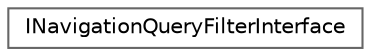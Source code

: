 digraph "Graphical Class Hierarchy"
{
 // INTERACTIVE_SVG=YES
 // LATEX_PDF_SIZE
  bgcolor="transparent";
  edge [fontname=Helvetica,fontsize=10,labelfontname=Helvetica,labelfontsize=10];
  node [fontname=Helvetica,fontsize=10,shape=box,height=0.2,width=0.4];
  rankdir="LR";
  Node0 [id="Node000000",label="INavigationQueryFilterInterface",height=0.2,width=0.4,color="grey40", fillcolor="white", style="filled",URL="$d8/db8/classINavigationQueryFilterInterface.html",tooltip=" "];
}
